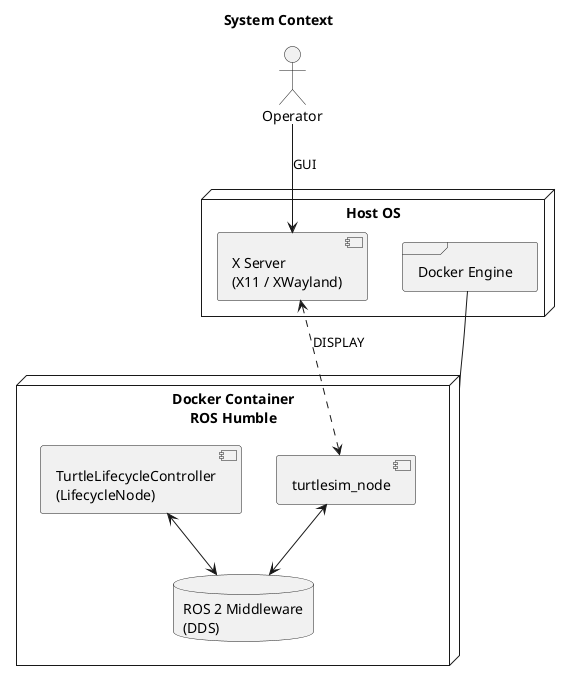 @startuml
title System Context

actor "Operator" as User

node "Host OS" as Host {
  component "X Server\n(X11 / XWayland)" as X11
  frame "Docker Engine" as Docker
}

node "Docker Container\nROS Humble" as C {
  component "turtlesim_node" as Turtlesim
  component "TurtleLifecycleController\n(LifecycleNode)" as Ctrl
  database "ROS 2 Middleware\n(DDS)" as DDS
}

User --> X11 : GUI
X11 <..> Turtlesim : DISPLAY
Ctrl <--> DDS
Turtlesim <--> DDS
Docker -- C

@enduml
